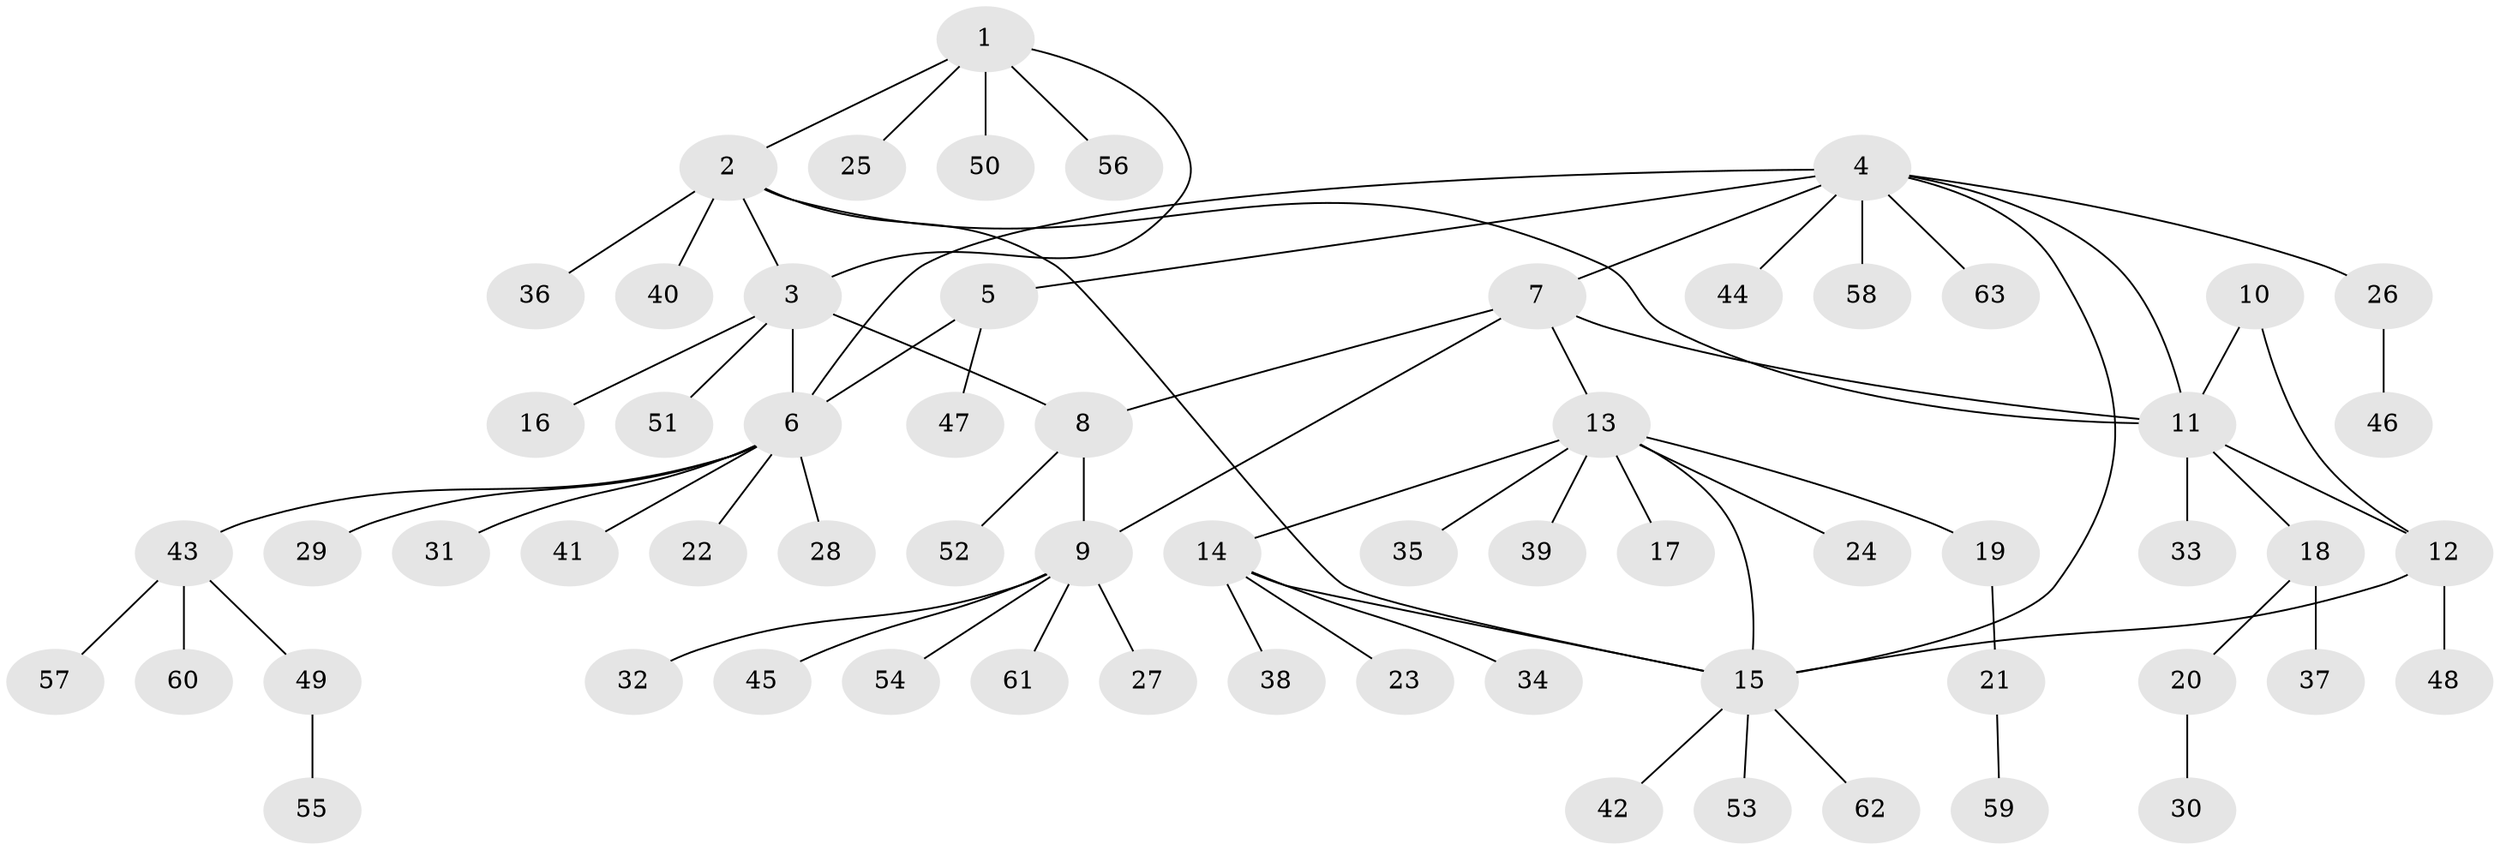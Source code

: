 // coarse degree distribution, {8: 0.05405405405405406, 6: 0.08108108108108109, 3: 0.02702702702702703, 1: 0.7837837837837838, 7: 0.05405405405405406}
// Generated by graph-tools (version 1.1) at 2025/58/03/04/25 21:58:01]
// undirected, 63 vertices, 73 edges
graph export_dot {
graph [start="1"]
  node [color=gray90,style=filled];
  1;
  2;
  3;
  4;
  5;
  6;
  7;
  8;
  9;
  10;
  11;
  12;
  13;
  14;
  15;
  16;
  17;
  18;
  19;
  20;
  21;
  22;
  23;
  24;
  25;
  26;
  27;
  28;
  29;
  30;
  31;
  32;
  33;
  34;
  35;
  36;
  37;
  38;
  39;
  40;
  41;
  42;
  43;
  44;
  45;
  46;
  47;
  48;
  49;
  50;
  51;
  52;
  53;
  54;
  55;
  56;
  57;
  58;
  59;
  60;
  61;
  62;
  63;
  1 -- 2;
  1 -- 3;
  1 -- 25;
  1 -- 50;
  1 -- 56;
  2 -- 3;
  2 -- 11;
  2 -- 15;
  2 -- 36;
  2 -- 40;
  3 -- 6;
  3 -- 8;
  3 -- 16;
  3 -- 51;
  4 -- 5;
  4 -- 6;
  4 -- 7;
  4 -- 11;
  4 -- 15;
  4 -- 26;
  4 -- 44;
  4 -- 58;
  4 -- 63;
  5 -- 6;
  5 -- 47;
  6 -- 22;
  6 -- 28;
  6 -- 29;
  6 -- 31;
  6 -- 41;
  6 -- 43;
  7 -- 8;
  7 -- 9;
  7 -- 11;
  7 -- 13;
  8 -- 9;
  8 -- 52;
  9 -- 27;
  9 -- 32;
  9 -- 45;
  9 -- 54;
  9 -- 61;
  10 -- 11;
  10 -- 12;
  11 -- 12;
  11 -- 18;
  11 -- 33;
  12 -- 15;
  12 -- 48;
  13 -- 14;
  13 -- 15;
  13 -- 17;
  13 -- 19;
  13 -- 24;
  13 -- 35;
  13 -- 39;
  14 -- 15;
  14 -- 23;
  14 -- 34;
  14 -- 38;
  15 -- 42;
  15 -- 53;
  15 -- 62;
  18 -- 20;
  18 -- 37;
  19 -- 21;
  20 -- 30;
  21 -- 59;
  26 -- 46;
  43 -- 49;
  43 -- 57;
  43 -- 60;
  49 -- 55;
}
